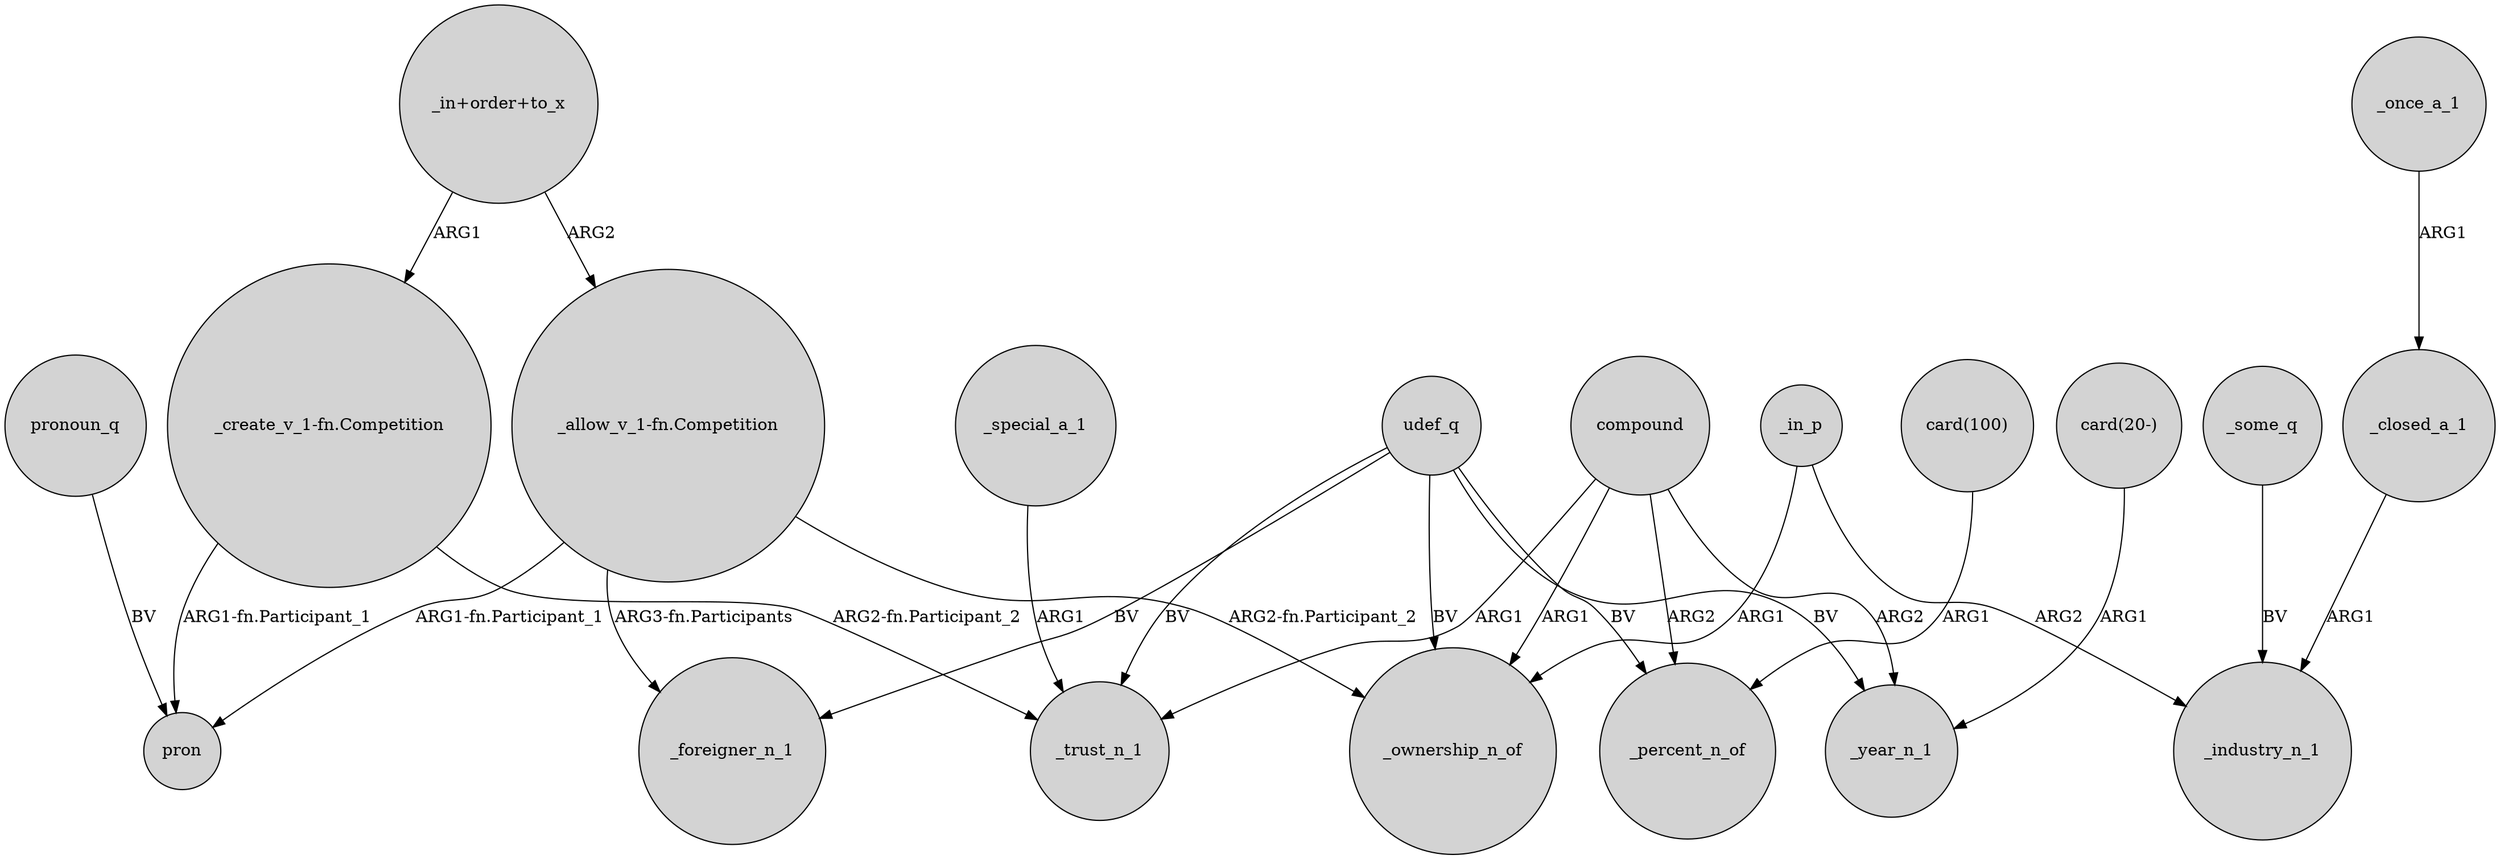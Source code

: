 digraph {
	node [shape=circle style=filled]
	"_in+order+to_x" -> "_create_v_1-fn.Competition" [label=ARG1]
	"_allow_v_1-fn.Competition" -> pron [label="ARG1-fn.Participant_1"]
	compound -> _ownership_n_of [label=ARG1]
	udef_q -> _foreigner_n_1 [label=BV]
	_in_p -> _ownership_n_of [label=ARG1]
	_some_q -> _industry_n_1 [label=BV]
	_closed_a_1 -> _industry_n_1 [label=ARG1]
	"card(20-)" -> _year_n_1 [label=ARG1]
	udef_q -> _ownership_n_of [label=BV]
	pronoun_q -> pron [label=BV]
	_special_a_1 -> _trust_n_1 [label=ARG1]
	compound -> _year_n_1 [label=ARG2]
	udef_q -> _trust_n_1 [label=BV]
	udef_q -> _percent_n_of [label=BV]
	"_create_v_1-fn.Competition" -> _trust_n_1 [label="ARG2-fn.Participant_2"]
	compound -> _trust_n_1 [label=ARG1]
	compound -> _percent_n_of [label=ARG2]
	_in_p -> _industry_n_1 [label=ARG2]
	"_allow_v_1-fn.Competition" -> _ownership_n_of [label="ARG2-fn.Participant_2"]
	"_allow_v_1-fn.Competition" -> _foreigner_n_1 [label="ARG3-fn.Participants"]
	"_in+order+to_x" -> "_allow_v_1-fn.Competition" [label=ARG2]
	udef_q -> _year_n_1 [label=BV]
	_once_a_1 -> _closed_a_1 [label=ARG1]
	"_create_v_1-fn.Competition" -> pron [label="ARG1-fn.Participant_1"]
	"card(100)" -> _percent_n_of [label=ARG1]
}
